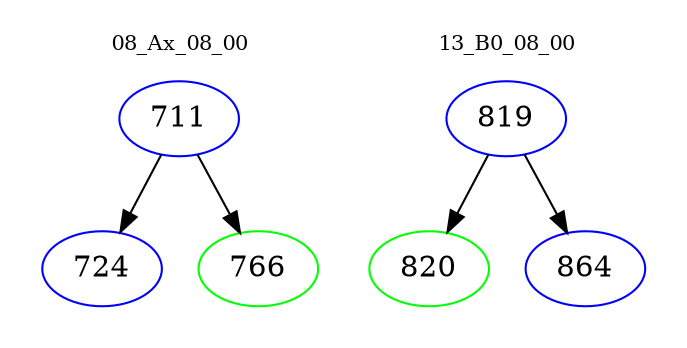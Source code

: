 digraph{
subgraph cluster_0 {
color = white
label = "08_Ax_08_00";
fontsize=10;
T0_711 [label="711", color="blue"]
T0_711 -> T0_724 [color="black"]
T0_724 [label="724", color="blue"]
T0_711 -> T0_766 [color="black"]
T0_766 [label="766", color="green"]
}
subgraph cluster_1 {
color = white
label = "13_B0_08_00";
fontsize=10;
T1_819 [label="819", color="blue"]
T1_819 -> T1_820 [color="black"]
T1_820 [label="820", color="green"]
T1_819 -> T1_864 [color="black"]
T1_864 [label="864", color="blue"]
}
}
